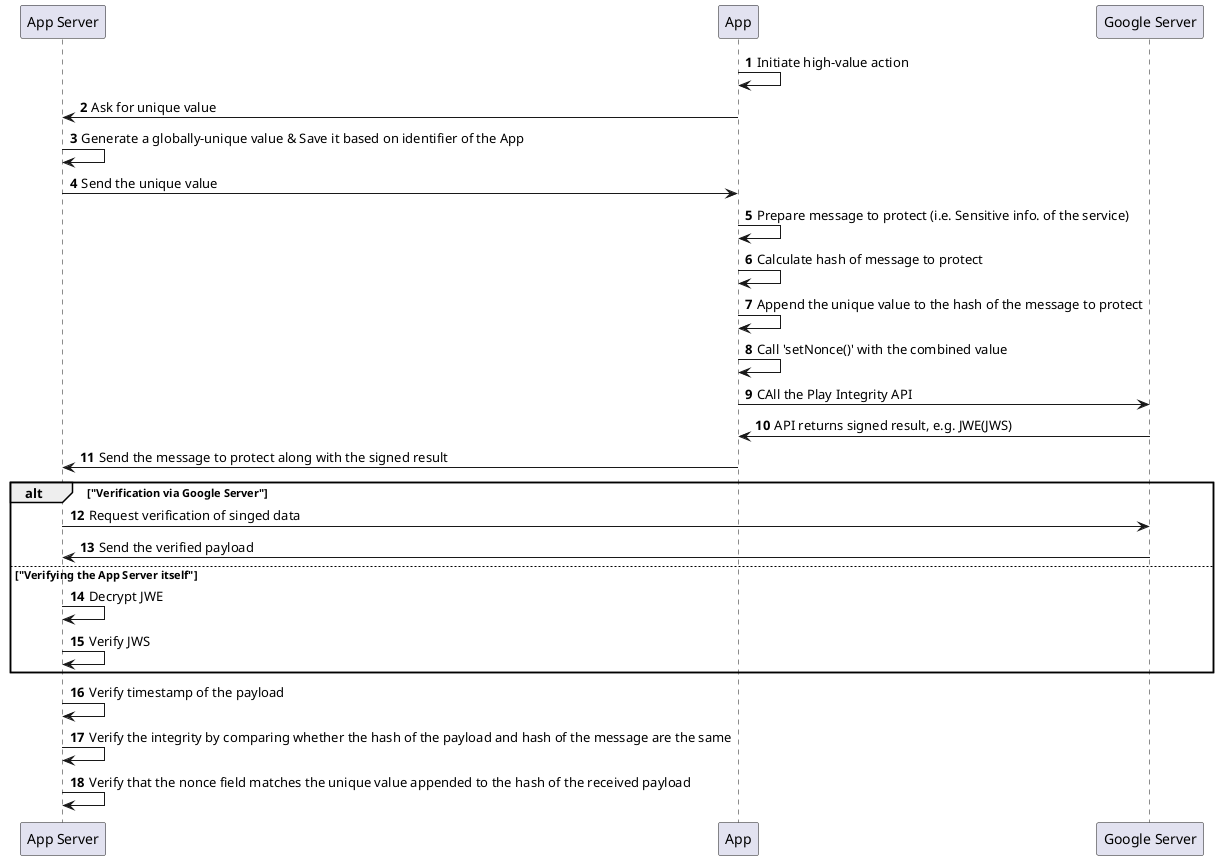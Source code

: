 @startuml
autonumber

participant     "App Server"    as server
participant     "App"           as app
participant     "Google Server" as google

app -> app: Initiate high-value action
app -> server: Ask for unique value
server -> server: Generate a globally-unique value & Save it based on identifier of the App
server -> app: Send the unique value
app -> app: Prepare message to protect (i.e. Sensitive info. of the service)
app -> app: Calculate hash of message to protect
app -> app: Append the unique value to the hash of the message to protect
app -> app: Call 'setNonce()' with the combined value
app -> google: CAll the Play Integrity API
google -> app: API returns signed result, e.g. JWE(JWS)
app -> server: Send the message to protect along with the signed result

alt "Verification via Google Server"
    server -> google: Request verification of singed data
    google -> server: Send the verified payload
else "Verifying the App Server itself"
    server -> server: Decrypt JWE
    server -> server: Verify JWS
end

server -> server: Verify timestamp of the payload
server -> server: Verify the integrity by comparing whether the hash of the payload and hash of the message are the same
server -> server: Verify that the nonce field matches the unique value appended to the hash of the received payload

@enduml